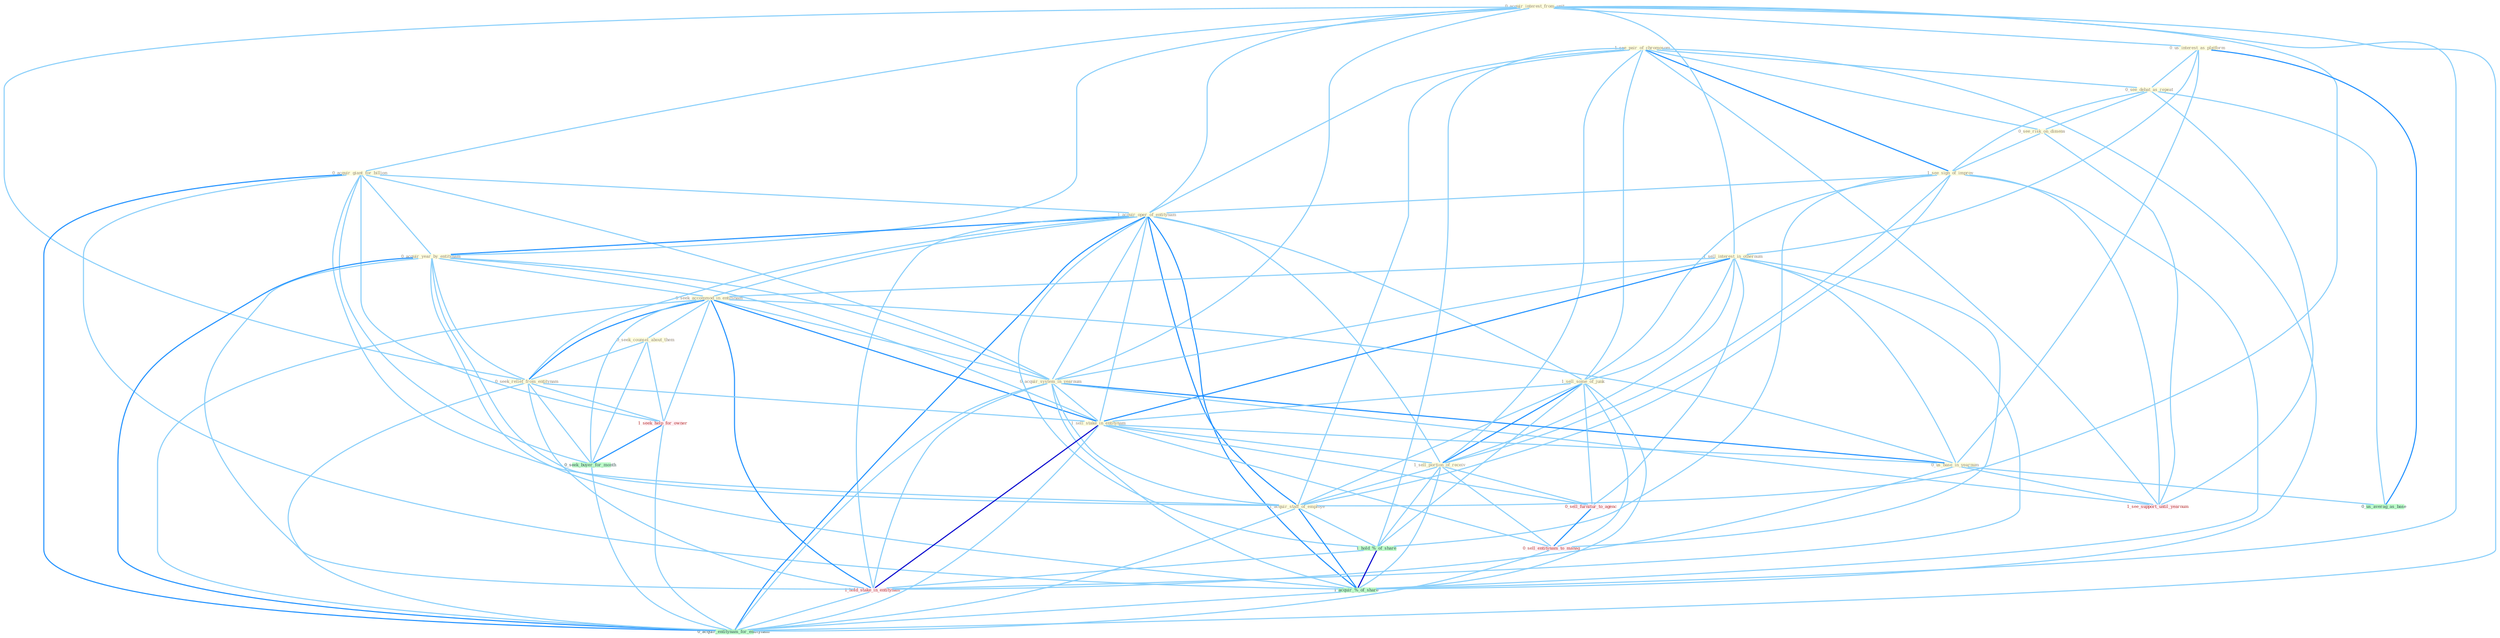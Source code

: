 Graph G{ 
    node
    [shape=polygon,style=filled,width=.5,height=.06,color="#BDFCC9",fixedsize=true,fontsize=4,
    fontcolor="#2f4f4f"];
    {node
    [color="#ffffe0", fontcolor="#8b7d6b"] "1_see_pair_of_chromosom " "0_acquir_interest_from_unit " "0_us_interest_as_platform " "0_see_debat_as_repeat " "0_acquir_giant_for_billion " "0_see_risk_on_dimens " "1_see_sign_of_improv " "1_acquir_oper_of_entitynam " "0_acquir_year_by_entitynam " "1_sell_interest_in_othernum " "0_seek_accommod_in_entitynam " "0_seek_counsel_about_them " "0_acquir_system_in_yearnum " "1_sell_some_of_junk " "0_seek_relief_from_entitynam " "1_sell_stake_in_entitynam " "1_sell_portion_of_receiv " "1_acquir_staff_of_employe " "0_us_base_in_yearnum "}
{node [color="#fff0f5", fontcolor="#b22222"] "1_hold_stake_in_entitynam " "1_seek_help_for_owner " "1_see_support_until_yearnum " "0_sell_furnitur_to_agenc " "0_sell_entitynam_to_manag "}
edge [color="#B0E2FF"];

	"1_see_pair_of_chromosom " -- "0_see_debat_as_repeat " [w="1", color="#87cefa" ];
	"1_see_pair_of_chromosom " -- "0_see_risk_on_dimens " [w="1", color="#87cefa" ];
	"1_see_pair_of_chromosom " -- "1_see_sign_of_improv " [w="2", color="#1e90ff" , len=0.8];
	"1_see_pair_of_chromosom " -- "1_acquir_oper_of_entitynam " [w="1", color="#87cefa" ];
	"1_see_pair_of_chromosom " -- "1_sell_some_of_junk " [w="1", color="#87cefa" ];
	"1_see_pair_of_chromosom " -- "1_sell_portion_of_receiv " [w="1", color="#87cefa" ];
	"1_see_pair_of_chromosom " -- "1_acquir_staff_of_employe " [w="1", color="#87cefa" ];
	"1_see_pair_of_chromosom " -- "1_hold_%_of_share " [w="1", color="#87cefa" ];
	"1_see_pair_of_chromosom " -- "1_acquir_%_of_share " [w="1", color="#87cefa" ];
	"1_see_pair_of_chromosom " -- "1_see_support_until_yearnum " [w="1", color="#87cefa" ];
	"0_acquir_interest_from_unit " -- "0_us_interest_as_platform " [w="1", color="#87cefa" ];
	"0_acquir_interest_from_unit " -- "0_acquir_giant_for_billion " [w="1", color="#87cefa" ];
	"0_acquir_interest_from_unit " -- "1_acquir_oper_of_entitynam " [w="1", color="#87cefa" ];
	"0_acquir_interest_from_unit " -- "0_acquir_year_by_entitynam " [w="1", color="#87cefa" ];
	"0_acquir_interest_from_unit " -- "1_sell_interest_in_othernum " [w="1", color="#87cefa" ];
	"0_acquir_interest_from_unit " -- "0_acquir_system_in_yearnum " [w="1", color="#87cefa" ];
	"0_acquir_interest_from_unit " -- "0_seek_relief_from_entitynam " [w="1", color="#87cefa" ];
	"0_acquir_interest_from_unit " -- "1_acquir_staff_of_employe " [w="1", color="#87cefa" ];
	"0_acquir_interest_from_unit " -- "1_acquir_%_of_share " [w="1", color="#87cefa" ];
	"0_acquir_interest_from_unit " -- "0_acquir_entitynam_for_entitynam " [w="1", color="#87cefa" ];
	"0_us_interest_as_platform " -- "0_see_debat_as_repeat " [w="1", color="#87cefa" ];
	"0_us_interest_as_platform " -- "1_sell_interest_in_othernum " [w="1", color="#87cefa" ];
	"0_us_interest_as_platform " -- "0_us_base_in_yearnum " [w="1", color="#87cefa" ];
	"0_us_interest_as_platform " -- "0_us_averag_as_base " [w="2", color="#1e90ff" , len=0.8];
	"0_see_debat_as_repeat " -- "0_see_risk_on_dimens " [w="1", color="#87cefa" ];
	"0_see_debat_as_repeat " -- "1_see_sign_of_improv " [w="1", color="#87cefa" ];
	"0_see_debat_as_repeat " -- "1_see_support_until_yearnum " [w="1", color="#87cefa" ];
	"0_see_debat_as_repeat " -- "0_us_averag_as_base " [w="1", color="#87cefa" ];
	"0_acquir_giant_for_billion " -- "1_acquir_oper_of_entitynam " [w="1", color="#87cefa" ];
	"0_acquir_giant_for_billion " -- "0_acquir_year_by_entitynam " [w="1", color="#87cefa" ];
	"0_acquir_giant_for_billion " -- "0_acquir_system_in_yearnum " [w="1", color="#87cefa" ];
	"0_acquir_giant_for_billion " -- "1_acquir_staff_of_employe " [w="1", color="#87cefa" ];
	"0_acquir_giant_for_billion " -- "1_seek_help_for_owner " [w="1", color="#87cefa" ];
	"0_acquir_giant_for_billion " -- "0_seek_buyer_for_month " [w="1", color="#87cefa" ];
	"0_acquir_giant_for_billion " -- "1_acquir_%_of_share " [w="1", color="#87cefa" ];
	"0_acquir_giant_for_billion " -- "0_acquir_entitynam_for_entitynam " [w="2", color="#1e90ff" , len=0.8];
	"0_see_risk_on_dimens " -- "1_see_sign_of_improv " [w="1", color="#87cefa" ];
	"0_see_risk_on_dimens " -- "1_see_support_until_yearnum " [w="1", color="#87cefa" ];
	"1_see_sign_of_improv " -- "1_acquir_oper_of_entitynam " [w="1", color="#87cefa" ];
	"1_see_sign_of_improv " -- "1_sell_some_of_junk " [w="1", color="#87cefa" ];
	"1_see_sign_of_improv " -- "1_sell_portion_of_receiv " [w="1", color="#87cefa" ];
	"1_see_sign_of_improv " -- "1_acquir_staff_of_employe " [w="1", color="#87cefa" ];
	"1_see_sign_of_improv " -- "1_hold_%_of_share " [w="1", color="#87cefa" ];
	"1_see_sign_of_improv " -- "1_acquir_%_of_share " [w="1", color="#87cefa" ];
	"1_see_sign_of_improv " -- "1_see_support_until_yearnum " [w="1", color="#87cefa" ];
	"1_acquir_oper_of_entitynam " -- "0_acquir_year_by_entitynam " [w="2", color="#1e90ff" , len=0.8];
	"1_acquir_oper_of_entitynam " -- "0_seek_accommod_in_entitynam " [w="1", color="#87cefa" ];
	"1_acquir_oper_of_entitynam " -- "0_acquir_system_in_yearnum " [w="1", color="#87cefa" ];
	"1_acquir_oper_of_entitynam " -- "1_sell_some_of_junk " [w="1", color="#87cefa" ];
	"1_acquir_oper_of_entitynam " -- "0_seek_relief_from_entitynam " [w="1", color="#87cefa" ];
	"1_acquir_oper_of_entitynam " -- "1_sell_stake_in_entitynam " [w="1", color="#87cefa" ];
	"1_acquir_oper_of_entitynam " -- "1_sell_portion_of_receiv " [w="1", color="#87cefa" ];
	"1_acquir_oper_of_entitynam " -- "1_acquir_staff_of_employe " [w="2", color="#1e90ff" , len=0.8];
	"1_acquir_oper_of_entitynam " -- "1_hold_%_of_share " [w="1", color="#87cefa" ];
	"1_acquir_oper_of_entitynam " -- "1_hold_stake_in_entitynam " [w="1", color="#87cefa" ];
	"1_acquir_oper_of_entitynam " -- "1_acquir_%_of_share " [w="2", color="#1e90ff" , len=0.8];
	"1_acquir_oper_of_entitynam " -- "0_acquir_entitynam_for_entitynam " [w="2", color="#1e90ff" , len=0.8];
	"0_acquir_year_by_entitynam " -- "0_seek_accommod_in_entitynam " [w="1", color="#87cefa" ];
	"0_acquir_year_by_entitynam " -- "0_acquir_system_in_yearnum " [w="1", color="#87cefa" ];
	"0_acquir_year_by_entitynam " -- "0_seek_relief_from_entitynam " [w="1", color="#87cefa" ];
	"0_acquir_year_by_entitynam " -- "1_sell_stake_in_entitynam " [w="1", color="#87cefa" ];
	"0_acquir_year_by_entitynam " -- "1_acquir_staff_of_employe " [w="1", color="#87cefa" ];
	"0_acquir_year_by_entitynam " -- "1_hold_stake_in_entitynam " [w="1", color="#87cefa" ];
	"0_acquir_year_by_entitynam " -- "1_acquir_%_of_share " [w="1", color="#87cefa" ];
	"0_acquir_year_by_entitynam " -- "0_acquir_entitynam_for_entitynam " [w="2", color="#1e90ff" , len=0.8];
	"1_sell_interest_in_othernum " -- "0_seek_accommod_in_entitynam " [w="1", color="#87cefa" ];
	"1_sell_interest_in_othernum " -- "0_acquir_system_in_yearnum " [w="1", color="#87cefa" ];
	"1_sell_interest_in_othernum " -- "1_sell_some_of_junk " [w="1", color="#87cefa" ];
	"1_sell_interest_in_othernum " -- "1_sell_stake_in_entitynam " [w="2", color="#1e90ff" , len=0.8];
	"1_sell_interest_in_othernum " -- "1_sell_portion_of_receiv " [w="1", color="#87cefa" ];
	"1_sell_interest_in_othernum " -- "0_us_base_in_yearnum " [w="1", color="#87cefa" ];
	"1_sell_interest_in_othernum " -- "1_hold_stake_in_entitynam " [w="1", color="#87cefa" ];
	"1_sell_interest_in_othernum " -- "0_sell_furnitur_to_agenc " [w="1", color="#87cefa" ];
	"1_sell_interest_in_othernum " -- "0_sell_entitynam_to_manag " [w="1", color="#87cefa" ];
	"0_seek_accommod_in_entitynam " -- "0_seek_counsel_about_them " [w="1", color="#87cefa" ];
	"0_seek_accommod_in_entitynam " -- "0_acquir_system_in_yearnum " [w="1", color="#87cefa" ];
	"0_seek_accommod_in_entitynam " -- "0_seek_relief_from_entitynam " [w="2", color="#1e90ff" , len=0.8];
	"0_seek_accommod_in_entitynam " -- "1_sell_stake_in_entitynam " [w="2", color="#1e90ff" , len=0.8];
	"0_seek_accommod_in_entitynam " -- "0_us_base_in_yearnum " [w="1", color="#87cefa" ];
	"0_seek_accommod_in_entitynam " -- "1_hold_stake_in_entitynam " [w="2", color="#1e90ff" , len=0.8];
	"0_seek_accommod_in_entitynam " -- "1_seek_help_for_owner " [w="1", color="#87cefa" ];
	"0_seek_accommod_in_entitynam " -- "0_seek_buyer_for_month " [w="1", color="#87cefa" ];
	"0_seek_accommod_in_entitynam " -- "0_acquir_entitynam_for_entitynam " [w="1", color="#87cefa" ];
	"0_seek_counsel_about_them " -- "0_seek_relief_from_entitynam " [w="1", color="#87cefa" ];
	"0_seek_counsel_about_them " -- "1_seek_help_for_owner " [w="1", color="#87cefa" ];
	"0_seek_counsel_about_them " -- "0_seek_buyer_for_month " [w="1", color="#87cefa" ];
	"0_acquir_system_in_yearnum " -- "1_sell_stake_in_entitynam " [w="1", color="#87cefa" ];
	"0_acquir_system_in_yearnum " -- "1_acquir_staff_of_employe " [w="1", color="#87cefa" ];
	"0_acquir_system_in_yearnum " -- "0_us_base_in_yearnum " [w="2", color="#1e90ff" , len=0.8];
	"0_acquir_system_in_yearnum " -- "1_hold_stake_in_entitynam " [w="1", color="#87cefa" ];
	"0_acquir_system_in_yearnum " -- "1_acquir_%_of_share " [w="1", color="#87cefa" ];
	"0_acquir_system_in_yearnum " -- "1_see_support_until_yearnum " [w="1", color="#87cefa" ];
	"0_acquir_system_in_yearnum " -- "0_acquir_entitynam_for_entitynam " [w="1", color="#87cefa" ];
	"1_sell_some_of_junk " -- "1_sell_stake_in_entitynam " [w="1", color="#87cefa" ];
	"1_sell_some_of_junk " -- "1_sell_portion_of_receiv " [w="2", color="#1e90ff" , len=0.8];
	"1_sell_some_of_junk " -- "1_acquir_staff_of_employe " [w="1", color="#87cefa" ];
	"1_sell_some_of_junk " -- "1_hold_%_of_share " [w="1", color="#87cefa" ];
	"1_sell_some_of_junk " -- "1_acquir_%_of_share " [w="1", color="#87cefa" ];
	"1_sell_some_of_junk " -- "0_sell_furnitur_to_agenc " [w="1", color="#87cefa" ];
	"1_sell_some_of_junk " -- "0_sell_entitynam_to_manag " [w="1", color="#87cefa" ];
	"0_seek_relief_from_entitynam " -- "1_sell_stake_in_entitynam " [w="1", color="#87cefa" ];
	"0_seek_relief_from_entitynam " -- "1_hold_stake_in_entitynam " [w="1", color="#87cefa" ];
	"0_seek_relief_from_entitynam " -- "1_seek_help_for_owner " [w="1", color="#87cefa" ];
	"0_seek_relief_from_entitynam " -- "0_seek_buyer_for_month " [w="1", color="#87cefa" ];
	"0_seek_relief_from_entitynam " -- "0_acquir_entitynam_for_entitynam " [w="1", color="#87cefa" ];
	"1_sell_stake_in_entitynam " -- "1_sell_portion_of_receiv " [w="1", color="#87cefa" ];
	"1_sell_stake_in_entitynam " -- "0_us_base_in_yearnum " [w="1", color="#87cefa" ];
	"1_sell_stake_in_entitynam " -- "1_hold_stake_in_entitynam " [w="3", color="#0000cd" , len=0.6];
	"1_sell_stake_in_entitynam " -- "0_sell_furnitur_to_agenc " [w="1", color="#87cefa" ];
	"1_sell_stake_in_entitynam " -- "0_sell_entitynam_to_manag " [w="1", color="#87cefa" ];
	"1_sell_stake_in_entitynam " -- "0_acquir_entitynam_for_entitynam " [w="1", color="#87cefa" ];
	"1_sell_portion_of_receiv " -- "1_acquir_staff_of_employe " [w="1", color="#87cefa" ];
	"1_sell_portion_of_receiv " -- "1_hold_%_of_share " [w="1", color="#87cefa" ];
	"1_sell_portion_of_receiv " -- "1_acquir_%_of_share " [w="1", color="#87cefa" ];
	"1_sell_portion_of_receiv " -- "0_sell_furnitur_to_agenc " [w="1", color="#87cefa" ];
	"1_sell_portion_of_receiv " -- "0_sell_entitynam_to_manag " [w="1", color="#87cefa" ];
	"1_acquir_staff_of_employe " -- "1_hold_%_of_share " [w="1", color="#87cefa" ];
	"1_acquir_staff_of_employe " -- "1_acquir_%_of_share " [w="2", color="#1e90ff" , len=0.8];
	"1_acquir_staff_of_employe " -- "0_acquir_entitynam_for_entitynam " [w="1", color="#87cefa" ];
	"0_us_base_in_yearnum " -- "1_hold_stake_in_entitynam " [w="1", color="#87cefa" ];
	"0_us_base_in_yearnum " -- "1_see_support_until_yearnum " [w="1", color="#87cefa" ];
	"0_us_base_in_yearnum " -- "0_us_averag_as_base " [w="1", color="#87cefa" ];
	"1_hold_%_of_share " -- "1_hold_stake_in_entitynam " [w="1", color="#87cefa" ];
	"1_hold_%_of_share " -- "1_acquir_%_of_share " [w="3", color="#0000cd" , len=0.6];
	"1_hold_stake_in_entitynam " -- "0_acquir_entitynam_for_entitynam " [w="1", color="#87cefa" ];
	"1_seek_help_for_owner " -- "0_seek_buyer_for_month " [w="2", color="#1e90ff" , len=0.8];
	"1_seek_help_for_owner " -- "0_acquir_entitynam_for_entitynam " [w="1", color="#87cefa" ];
	"0_seek_buyer_for_month " -- "0_acquir_entitynam_for_entitynam " [w="1", color="#87cefa" ];
	"1_acquir_%_of_share " -- "0_acquir_entitynam_for_entitynam " [w="1", color="#87cefa" ];
	"0_sell_furnitur_to_agenc " -- "0_sell_entitynam_to_manag " [w="2", color="#1e90ff" , len=0.8];
	"0_sell_entitynam_to_manag " -- "0_acquir_entitynam_for_entitynam " [w="1", color="#87cefa" ];
}